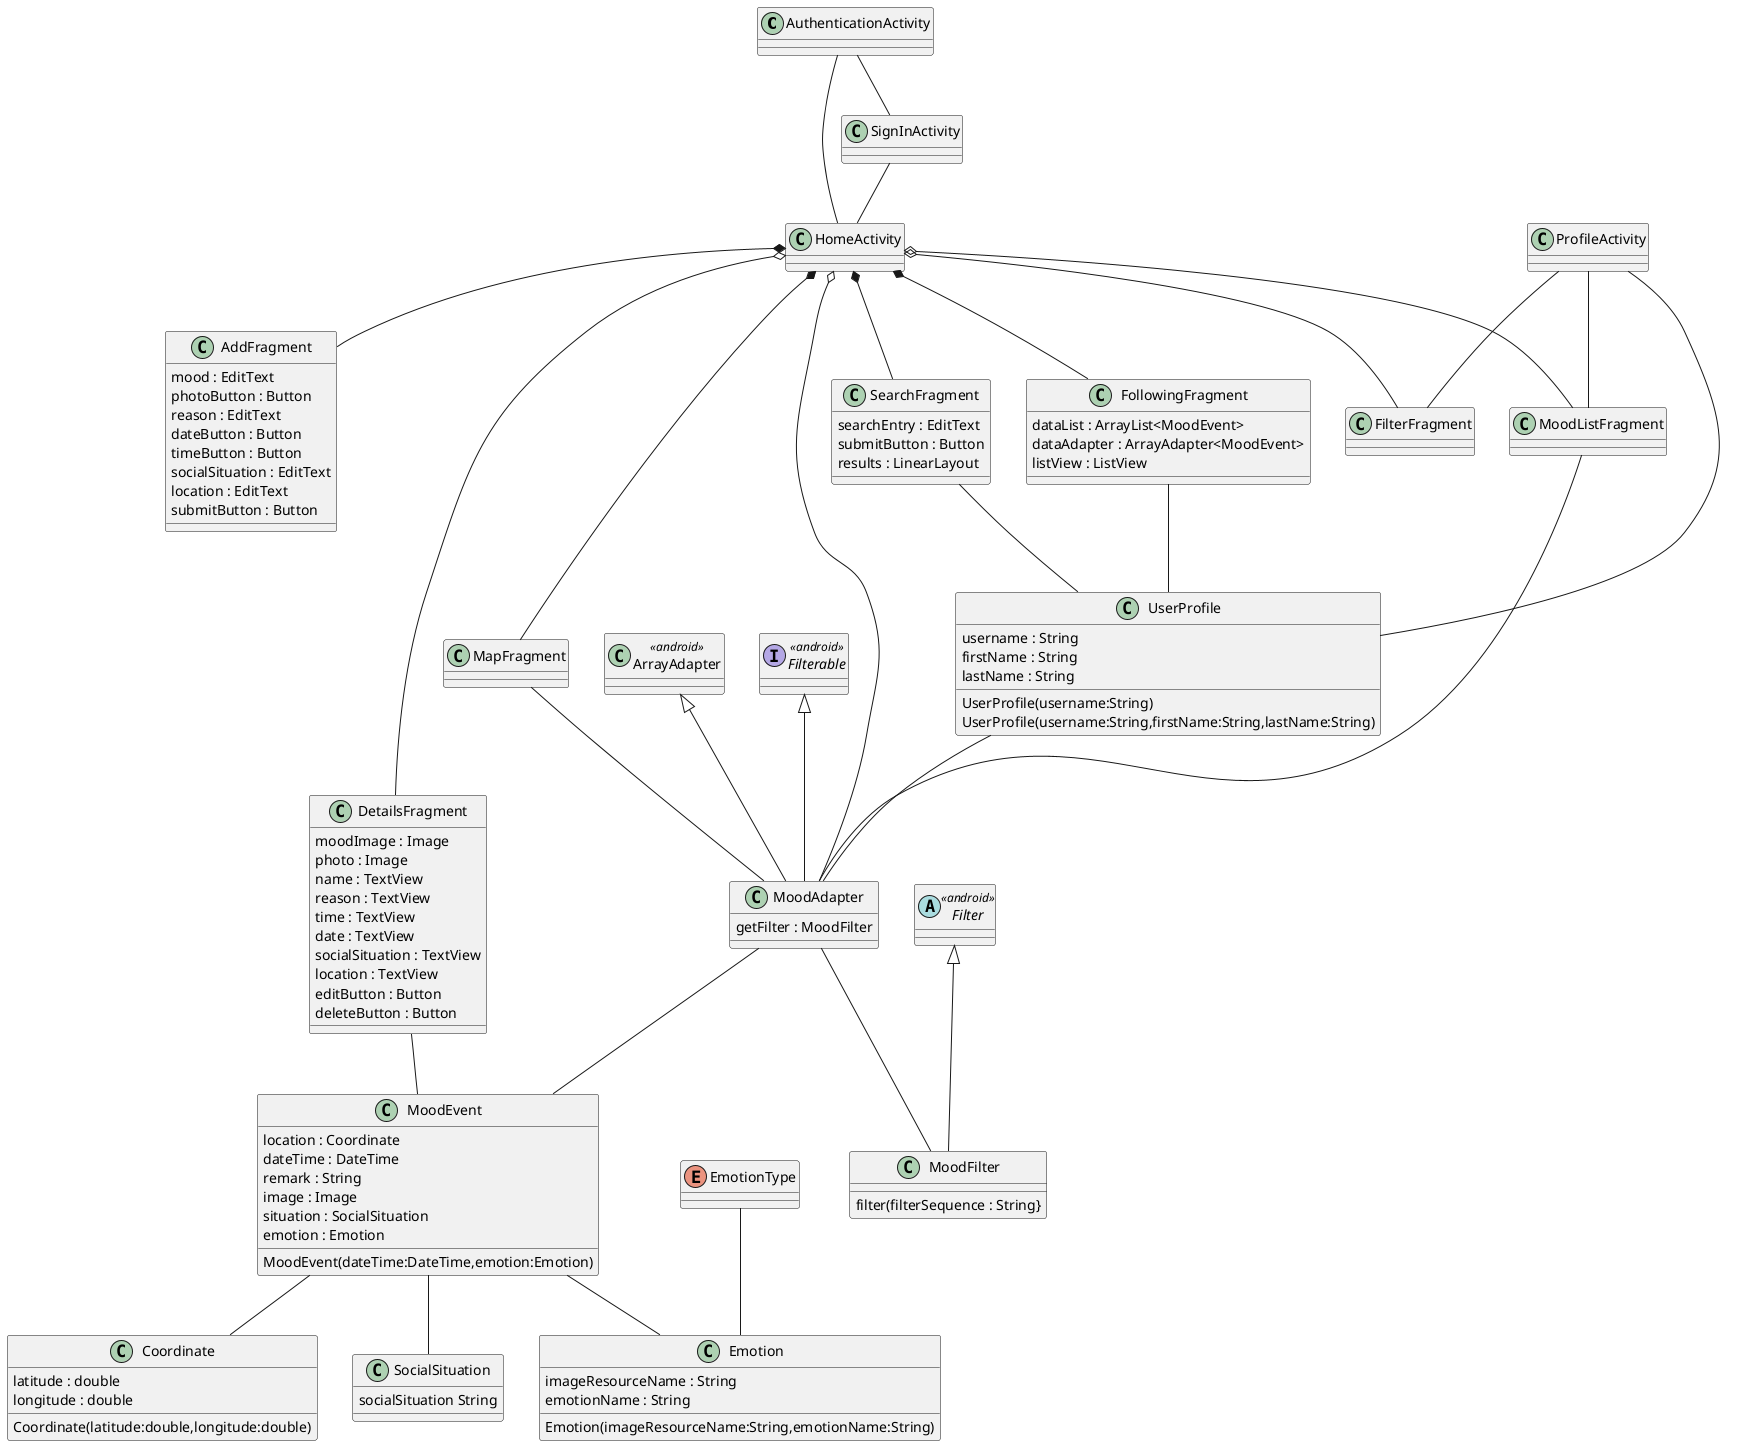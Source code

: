 @startuml

AuthenticationActivity -- SignInActivity
AuthenticationActivity -- HomeActivity
class AuthenticationActivity

HomeActivity *-- MapFragment
HomeActivity o-- MoodListFragment
HomeActivity o-- MoodAdapter
HomeActivity *-- SearchFragment
HomeActivity *-- AddFragment
HomeActivity *-- FollowingFragment
HomeActivity o-- FilterFragment
HomeActivity o-- DetailsFragment
class HomeActivity

ProfileActivity -- UserProfile
ProfileActivity -- MoodListFragment
ProfileActivity -- FilterFragment
class ProfileActivity

SignInActivity -- HomeActivity
class SignInActivity {
    
}

UserProfile -- MoodAdapter
class UserProfile {
    username : String
    firstName : String
    lastName : String
    UserProfile(username:String)
    UserProfile(username:String,firstName:String,lastName:String)
}

MoodEvent -- Coordinate
MoodEvent -- Emotion
MoodEvent -- SocialSituation
class MoodEvent {
    location : Coordinate 
    dateTime : DateTime 
    remark : String 
    image : Image 
    situation : SocialSituation 
    emotion : Emotion
    MoodEvent(dateTime:DateTime,emotion:Emotion)
}

class Emotion {
    imageResourceName : String 
    emotionName : String 
    Emotion(imageResourceName:String,emotionName:String)
}

class SocialSituation {
    socialSituation String
}

class Coordinate {
    latitude : double
    longitude : double
    Coordinate(latitude:double,longitude:double)
}

MoodListFragment -- MoodAdapter
class MoodListFragment {
}

MoodAdapter -- MoodFilter
MoodAdapter -- MoodEvent
class MoodAdapter {
    getFilter : MoodFilter
}

class MoodFilter {
    filter(filterSequence : String}
}

SearchFragment -- UserProfile
class SearchFragment {
    searchEntry : EditText 
    submitButton : Button 
    results : LinearLayout 
}

class AddFragment {
    mood : EditText
    photoButton : Button 
    reason : EditText 
    dateButton : Button 
    timeButton : Button 
    socialSituation : EditText 
    location : EditText 
    submitButton : Button 
}

DetailsFragment -- MoodEvent
class DetailsFragment {
    moodImage : Image 
    photo : Image 
    name : TextView 
    reason : TextView 
    time : TextView 
    date : TextView 
    socialSituation : TextView 
    location : TextView 
    editButton : Button 
    deleteButton : Button 
}

FollowingFragment -- UserProfile
class FollowingFragment {
    dataList : ArrayList<MoodEvent> 
    dataAdapter : ArrayAdapter<MoodEvent> 
    listView : ListView 
    
}

MapFragment -- MoodAdapter
class MapFragment {
}

abstract class Filter <<android>>

class FilterFragment

Filter <|-- MoodFilter
abstract class Filter <<android>> 

ArrayAdapter <|-- MoodAdapter
class ArrayAdapter <<android>>

Filterable <|-- MoodAdapter
interface Filterable <<android>>

EmotionType -- Emotion
enum EmotionType


@enduml

